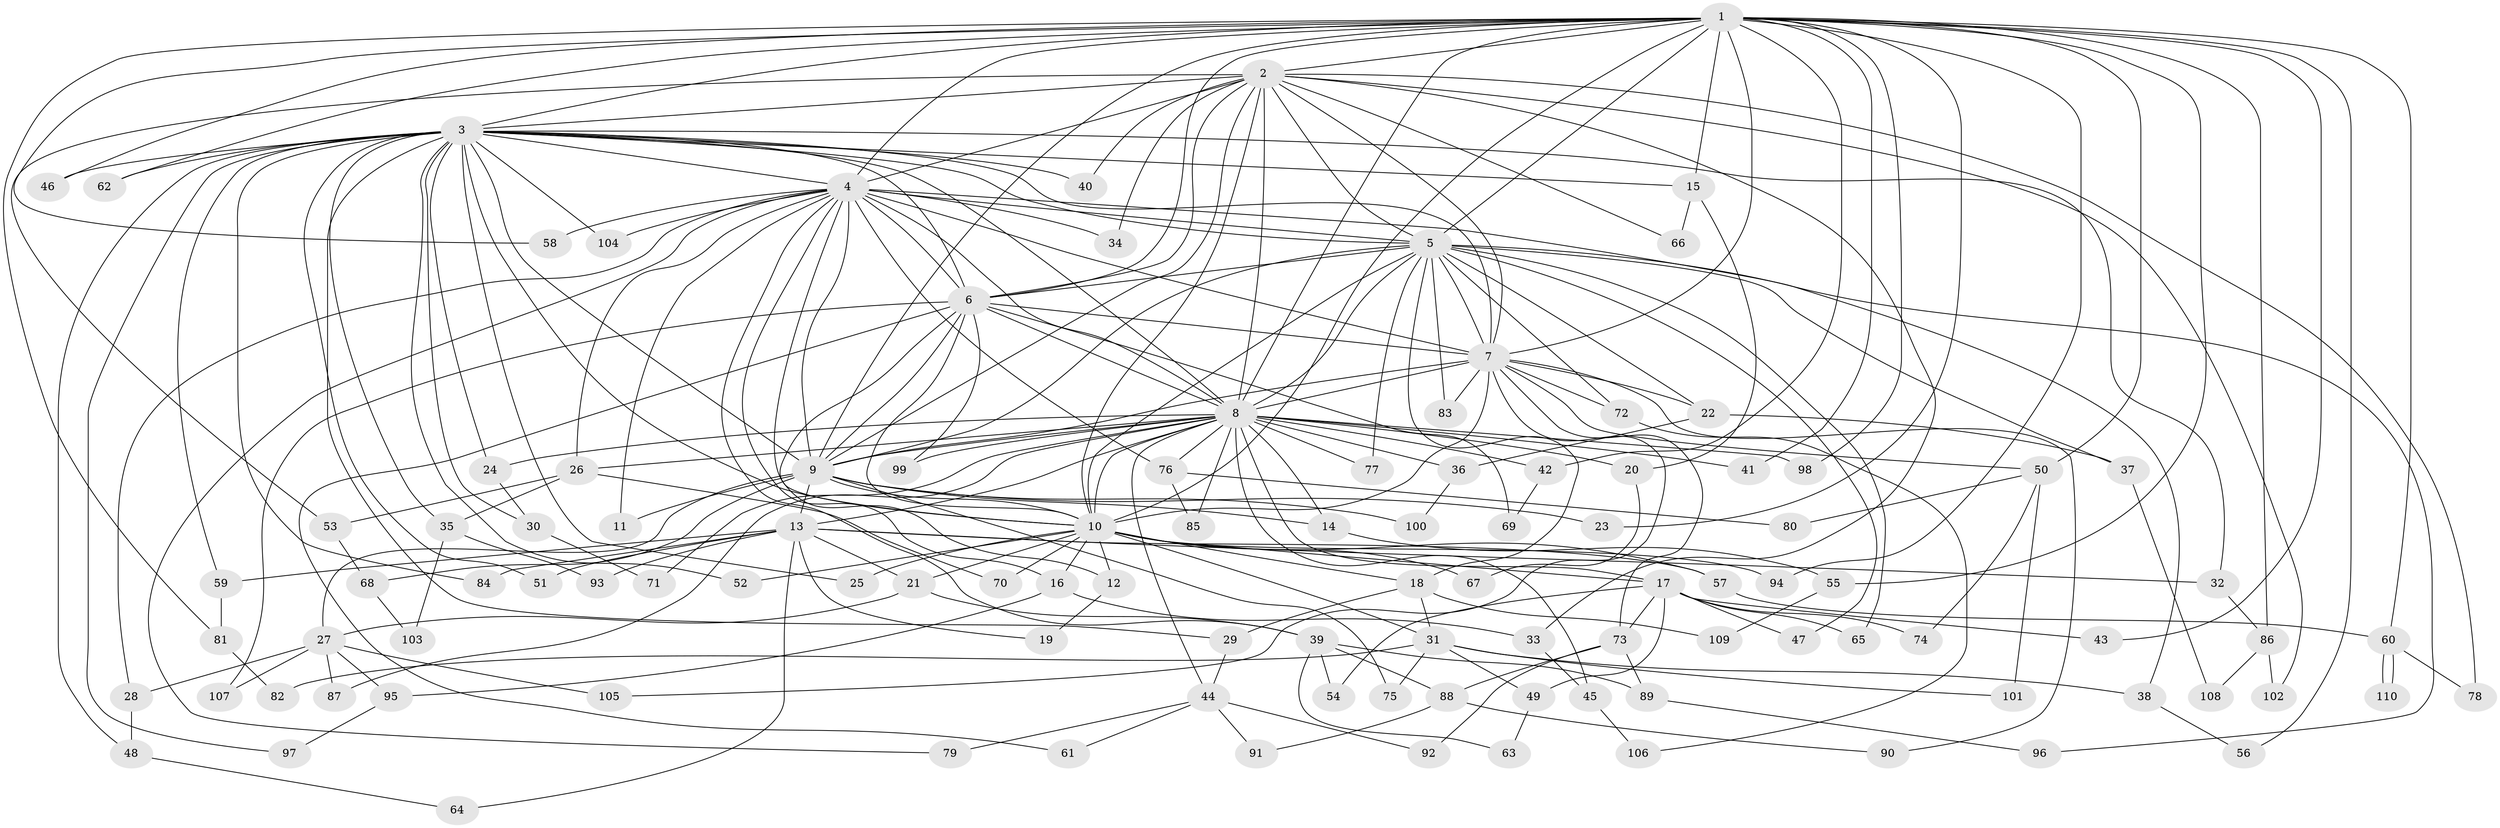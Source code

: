 // coarse degree distribution, {27: 0.015151515151515152, 14: 0.015151515151515152, 20: 0.015151515151515152, 1: 0.07575757575757576, 3: 0.13636363636363635, 8: 0.015151515151515152, 2: 0.5606060606060606, 4: 0.06060606060606061, 13: 0.015151515151515152, 10: 0.015151515151515152, 26: 0.015151515151515152, 5: 0.030303030303030304, 6: 0.030303030303030304}
// Generated by graph-tools (version 1.1) at 2025/49/03/04/25 21:49:36]
// undirected, 110 vertices, 245 edges
graph export_dot {
graph [start="1"]
  node [color=gray90,style=filled];
  1;
  2;
  3;
  4;
  5;
  6;
  7;
  8;
  9;
  10;
  11;
  12;
  13;
  14;
  15;
  16;
  17;
  18;
  19;
  20;
  21;
  22;
  23;
  24;
  25;
  26;
  27;
  28;
  29;
  30;
  31;
  32;
  33;
  34;
  35;
  36;
  37;
  38;
  39;
  40;
  41;
  42;
  43;
  44;
  45;
  46;
  47;
  48;
  49;
  50;
  51;
  52;
  53;
  54;
  55;
  56;
  57;
  58;
  59;
  60;
  61;
  62;
  63;
  64;
  65;
  66;
  67;
  68;
  69;
  70;
  71;
  72;
  73;
  74;
  75;
  76;
  77;
  78;
  79;
  80;
  81;
  82;
  83;
  84;
  85;
  86;
  87;
  88;
  89;
  90;
  91;
  92;
  93;
  94;
  95;
  96;
  97;
  98;
  99;
  100;
  101;
  102;
  103;
  104;
  105;
  106;
  107;
  108;
  109;
  110;
  1 -- 2;
  1 -- 3;
  1 -- 4;
  1 -- 5;
  1 -- 6;
  1 -- 7;
  1 -- 8;
  1 -- 9;
  1 -- 10;
  1 -- 15;
  1 -- 23;
  1 -- 41;
  1 -- 42;
  1 -- 43;
  1 -- 46;
  1 -- 50;
  1 -- 55;
  1 -- 56;
  1 -- 58;
  1 -- 60;
  1 -- 62;
  1 -- 81;
  1 -- 86;
  1 -- 94;
  1 -- 98;
  2 -- 3;
  2 -- 4;
  2 -- 5;
  2 -- 6;
  2 -- 7;
  2 -- 8;
  2 -- 9;
  2 -- 10;
  2 -- 33;
  2 -- 34;
  2 -- 40;
  2 -- 53;
  2 -- 66;
  2 -- 78;
  2 -- 102;
  3 -- 4;
  3 -- 5;
  3 -- 6;
  3 -- 7;
  3 -- 8;
  3 -- 9;
  3 -- 10;
  3 -- 15;
  3 -- 24;
  3 -- 25;
  3 -- 29;
  3 -- 30;
  3 -- 32;
  3 -- 35;
  3 -- 40;
  3 -- 46;
  3 -- 48;
  3 -- 51;
  3 -- 52;
  3 -- 59;
  3 -- 62;
  3 -- 84;
  3 -- 97;
  3 -- 104;
  4 -- 5;
  4 -- 6;
  4 -- 7;
  4 -- 8;
  4 -- 9;
  4 -- 10;
  4 -- 11;
  4 -- 16;
  4 -- 26;
  4 -- 28;
  4 -- 34;
  4 -- 38;
  4 -- 39;
  4 -- 58;
  4 -- 76;
  4 -- 79;
  4 -- 104;
  5 -- 6;
  5 -- 7;
  5 -- 8;
  5 -- 9;
  5 -- 10;
  5 -- 18;
  5 -- 22;
  5 -- 37;
  5 -- 47;
  5 -- 65;
  5 -- 72;
  5 -- 77;
  5 -- 83;
  5 -- 96;
  6 -- 7;
  6 -- 8;
  6 -- 9;
  6 -- 10;
  6 -- 12;
  6 -- 61;
  6 -- 69;
  6 -- 99;
  6 -- 107;
  7 -- 8;
  7 -- 9;
  7 -- 10;
  7 -- 22;
  7 -- 50;
  7 -- 72;
  7 -- 73;
  7 -- 83;
  7 -- 90;
  7 -- 105;
  8 -- 9;
  8 -- 10;
  8 -- 13;
  8 -- 14;
  8 -- 17;
  8 -- 20;
  8 -- 24;
  8 -- 26;
  8 -- 36;
  8 -- 41;
  8 -- 42;
  8 -- 44;
  8 -- 45;
  8 -- 71;
  8 -- 76;
  8 -- 77;
  8 -- 85;
  8 -- 87;
  8 -- 98;
  8 -- 99;
  9 -- 10;
  9 -- 11;
  9 -- 13;
  9 -- 14;
  9 -- 23;
  9 -- 27;
  9 -- 68;
  9 -- 75;
  9 -- 100;
  10 -- 12;
  10 -- 16;
  10 -- 17;
  10 -- 18;
  10 -- 21;
  10 -- 25;
  10 -- 31;
  10 -- 52;
  10 -- 57;
  10 -- 67;
  10 -- 70;
  10 -- 94;
  12 -- 19;
  13 -- 19;
  13 -- 21;
  13 -- 32;
  13 -- 51;
  13 -- 57;
  13 -- 59;
  13 -- 64;
  13 -- 84;
  13 -- 93;
  14 -- 55;
  15 -- 20;
  15 -- 66;
  16 -- 33;
  16 -- 95;
  17 -- 43;
  17 -- 47;
  17 -- 49;
  17 -- 54;
  17 -- 65;
  17 -- 73;
  17 -- 74;
  18 -- 29;
  18 -- 31;
  18 -- 109;
  20 -- 67;
  21 -- 27;
  21 -- 39;
  22 -- 36;
  22 -- 37;
  24 -- 30;
  26 -- 35;
  26 -- 53;
  26 -- 70;
  27 -- 28;
  27 -- 87;
  27 -- 95;
  27 -- 105;
  27 -- 107;
  28 -- 48;
  29 -- 44;
  30 -- 71;
  31 -- 38;
  31 -- 49;
  31 -- 75;
  31 -- 82;
  31 -- 101;
  32 -- 86;
  33 -- 45;
  35 -- 93;
  35 -- 103;
  36 -- 100;
  37 -- 108;
  38 -- 56;
  39 -- 54;
  39 -- 63;
  39 -- 88;
  39 -- 89;
  42 -- 69;
  44 -- 61;
  44 -- 79;
  44 -- 91;
  44 -- 92;
  45 -- 106;
  48 -- 64;
  49 -- 63;
  50 -- 74;
  50 -- 80;
  50 -- 101;
  53 -- 68;
  55 -- 109;
  57 -- 60;
  59 -- 81;
  60 -- 78;
  60 -- 110;
  60 -- 110;
  68 -- 103;
  72 -- 106;
  73 -- 88;
  73 -- 89;
  73 -- 92;
  76 -- 80;
  76 -- 85;
  81 -- 82;
  86 -- 102;
  86 -- 108;
  88 -- 90;
  88 -- 91;
  89 -- 96;
  95 -- 97;
}
